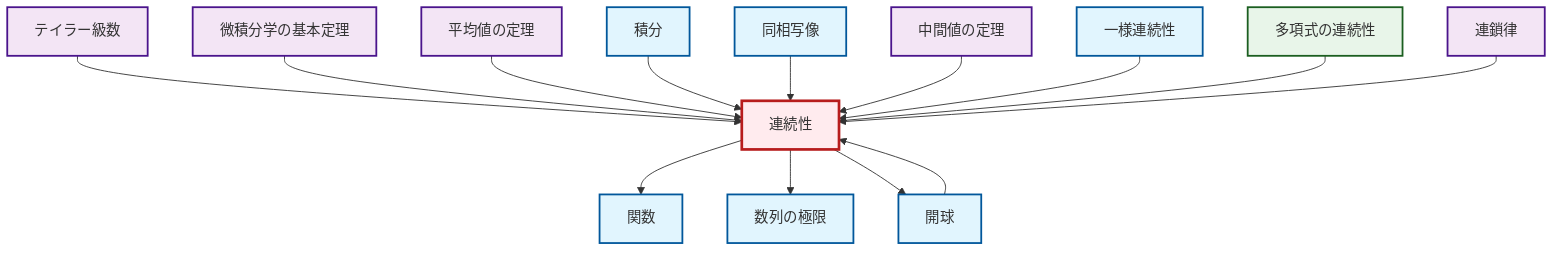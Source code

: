 graph TD
    classDef definition fill:#e1f5fe,stroke:#01579b,stroke-width:2px
    classDef theorem fill:#f3e5f5,stroke:#4a148c,stroke-width:2px
    classDef axiom fill:#fff3e0,stroke:#e65100,stroke-width:2px
    classDef example fill:#e8f5e9,stroke:#1b5e20,stroke-width:2px
    classDef current fill:#ffebee,stroke:#b71c1c,stroke-width:3px
    thm-mean-value["平均値の定理"]:::theorem
    ex-polynomial-continuity["多項式の連続性"]:::example
    def-integral["積分"]:::definition
    def-limit["数列の極限"]:::definition
    thm-intermediate-value["中間値の定理"]:::theorem
    def-function["関数"]:::definition
    def-uniform-continuity["一様連続性"]:::definition
    thm-fundamental-calculus["微積分学の基本定理"]:::theorem
    thm-chain-rule["連鎖律"]:::theorem
    thm-taylor-series["テイラー級数"]:::theorem
    def-open-ball["開球"]:::definition
    def-homeomorphism["同相写像"]:::definition
    def-continuity["連続性"]:::definition
    thm-taylor-series --> def-continuity
    def-continuity --> def-function
    thm-fundamental-calculus --> def-continuity
    def-continuity --> def-limit
    thm-mean-value --> def-continuity
    def-integral --> def-continuity
    def-open-ball --> def-continuity
    def-homeomorphism --> def-continuity
    thm-intermediate-value --> def-continuity
    def-uniform-continuity --> def-continuity
    ex-polynomial-continuity --> def-continuity
    thm-chain-rule --> def-continuity
    def-continuity --> def-open-ball
    class def-continuity current